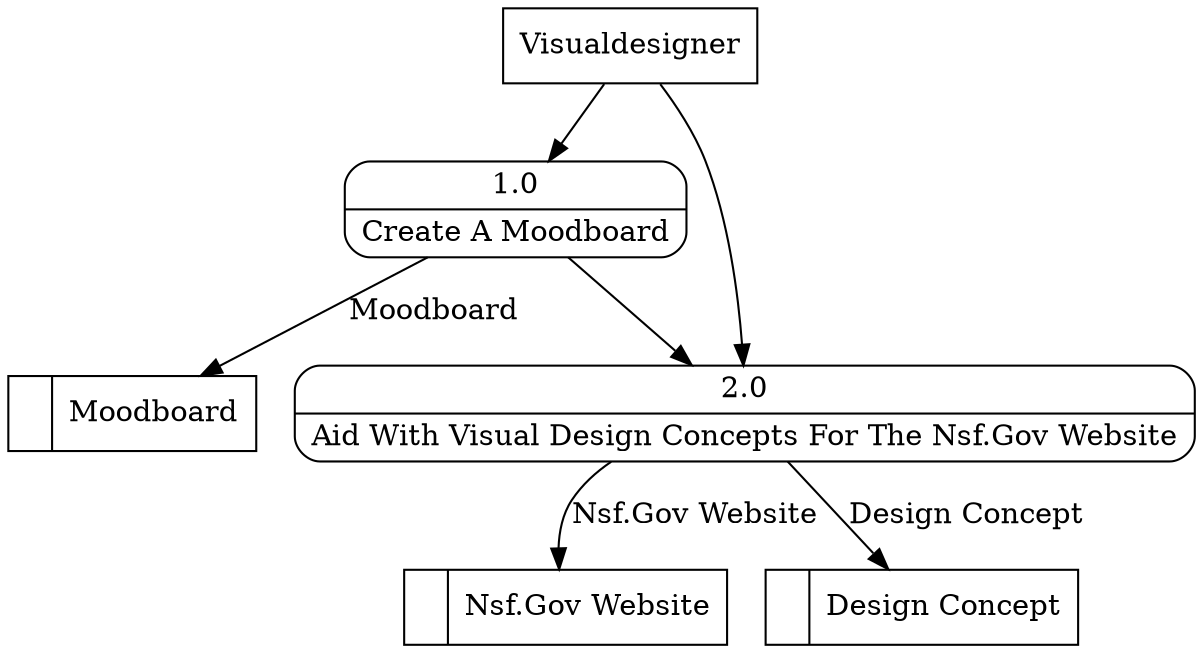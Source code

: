 digraph dfd2{ 
node[shape=record]
200 [label="<f0>  |<f1> Moodboard " ];
201 [label="<f0>  |<f1> Nsf.Gov Website " ];
202 [label="<f0>  |<f1> Design Concept " ];
203 [label="Visualdesigner" shape=box];
204 [label="{<f0> 1.0|<f1> Create A Moodboard }" shape=Mrecord];
205 [label="{<f0> 2.0|<f1> Aid With Visual Design Concepts For The Nsf.Gov Website }" shape=Mrecord];
203 -> 204
203 -> 205
204 -> 205
204 -> 200 [label="Moodboard"]
205 -> 202 [label="Design Concept"]
205 -> 201 [label="Nsf.Gov Website"]
}